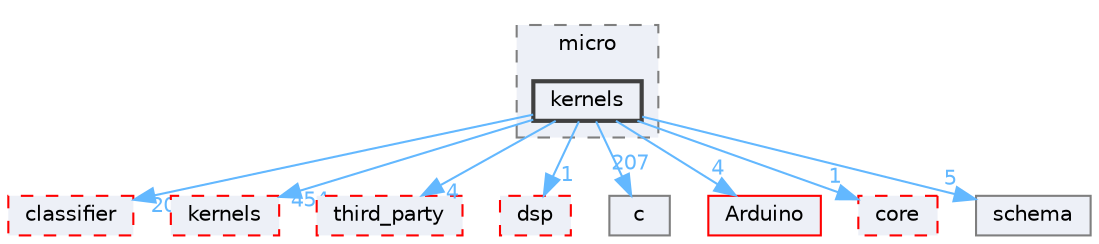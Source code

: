 digraph "Face_Access_inferencing/src/edge-impulse-sdk/tensorflow/lite/micro/kernels"
{
 // LATEX_PDF_SIZE
  bgcolor="transparent";
  edge [fontname=Helvetica,fontsize=10,labelfontname=Helvetica,labelfontsize=10];
  node [fontname=Helvetica,fontsize=10,shape=box,height=0.2,width=0.4];
  compound=true
  subgraph clusterdir_7479794792bf05ac1675800fbf30d968 {
    graph [ bgcolor="#edf0f7", pencolor="grey50", label="micro", fontname=Helvetica,fontsize=10 style="filled,dashed", URL="dir_7479794792bf05ac1675800fbf30d968.html",tooltip=""]
  dir_5cc28eeb8f85df98dbeacd7840d9039c [label="kernels", fillcolor="#edf0f7", color="grey25", style="filled,bold", URL="dir_5cc28eeb8f85df98dbeacd7840d9039c.html",tooltip=""];
  }
  dir_23fbe5a3fb0933f31748c7066d658296 [label="classifier", fillcolor="#edf0f7", color="red", style="filled,dashed", URL="dir_23fbe5a3fb0933f31748c7066d658296.html",tooltip=""];
  dir_248234859e74565ab0a1ed75f89f7de6 [label="kernels", fillcolor="#edf0f7", color="red", style="filled,dashed", URL="dir_248234859e74565ab0a1ed75f89f7de6.html",tooltip=""];
  dir_2a457971a8f494342600f6c4d34599ba [label="third_party", fillcolor="#edf0f7", color="red", style="filled,dashed", URL="dir_2a457971a8f494342600f6c4d34599ba.html",tooltip=""];
  dir_886b43ea9b160eca43e3ca1bc455c6fc [label="dsp", fillcolor="#edf0f7", color="red", style="filled,dashed", URL="dir_886b43ea9b160eca43e3ca1bc455c6fc.html",tooltip=""];
  dir_a57dcf516eb6154e2b0d3794147c9f73 [label="c", fillcolor="#edf0f7", color="grey50", style="filled", URL="dir_a57dcf516eb6154e2b0d3794147c9f73.html",tooltip=""];
  dir_a991eec27578c865874ede3d8ec657c2 [label="Arduino", fillcolor="#edf0f7", color="red", style="filled", URL="dir_a991eec27578c865874ede3d8ec657c2.html",tooltip=""];
  dir_b3c97cced610109df57eff930c6e0e69 [label="core", fillcolor="#edf0f7", color="red", style="filled,dashed", URL="dir_b3c97cced610109df57eff930c6e0e69.html",tooltip=""];
  dir_d0a29133052614021ae238196e724677 [label="schema", fillcolor="#edf0f7", color="grey50", style="filled", URL="dir_d0a29133052614021ae238196e724677.html",tooltip=""];
  dir_5cc28eeb8f85df98dbeacd7840d9039c->dir_23fbe5a3fb0933f31748c7066d658296 [headlabel="20", labeldistance=1.5 headhref="dir_000166_000048.html" href="dir_000166_000048.html" color="steelblue1" fontcolor="steelblue1"];
  dir_5cc28eeb8f85df98dbeacd7840d9039c->dir_248234859e74565ab0a1ed75f89f7de6 [headlabel="454", labeldistance=1.5 headhref="dir_000166_000165.html" href="dir_000166_000165.html" color="steelblue1" fontcolor="steelblue1"];
  dir_5cc28eeb8f85df98dbeacd7840d9039c->dir_2a457971a8f494342600f6c4d34599ba [headlabel="4", labeldistance=1.5 headhref="dir_000166_000344.html" href="dir_000166_000344.html" color="steelblue1" fontcolor="steelblue1"];
  dir_5cc28eeb8f85df98dbeacd7840d9039c->dir_886b43ea9b160eca43e3ca1bc455c6fc [headlabel="1", labeldistance=1.5 headhref="dir_000166_000084.html" href="dir_000166_000084.html" color="steelblue1" fontcolor="steelblue1"];
  dir_5cc28eeb8f85df98dbeacd7840d9039c->dir_a57dcf516eb6154e2b0d3794147c9f73 [headlabel="207", labeldistance=1.5 headhref="dir_000166_000038.html" href="dir_000166_000038.html" color="steelblue1" fontcolor="steelblue1"];
  dir_5cc28eeb8f85df98dbeacd7840d9039c->dir_a991eec27578c865874ede3d8ec657c2 [headlabel="4", labeldistance=1.5 headhref="dir_000166_000014.html" href="dir_000166_000014.html" color="steelblue1" fontcolor="steelblue1"];
  dir_5cc28eeb8f85df98dbeacd7840d9039c->dir_b3c97cced610109df57eff930c6e0e69 [headlabel="1", labeldistance=1.5 headhref="dir_000166_000072.html" href="dir_000166_000072.html" color="steelblue1" fontcolor="steelblue1"];
  dir_5cc28eeb8f85df98dbeacd7840d9039c->dir_d0a29133052614021ae238196e724677 [headlabel="5", labeldistance=1.5 headhref="dir_000166_000278.html" href="dir_000166_000278.html" color="steelblue1" fontcolor="steelblue1"];
}
